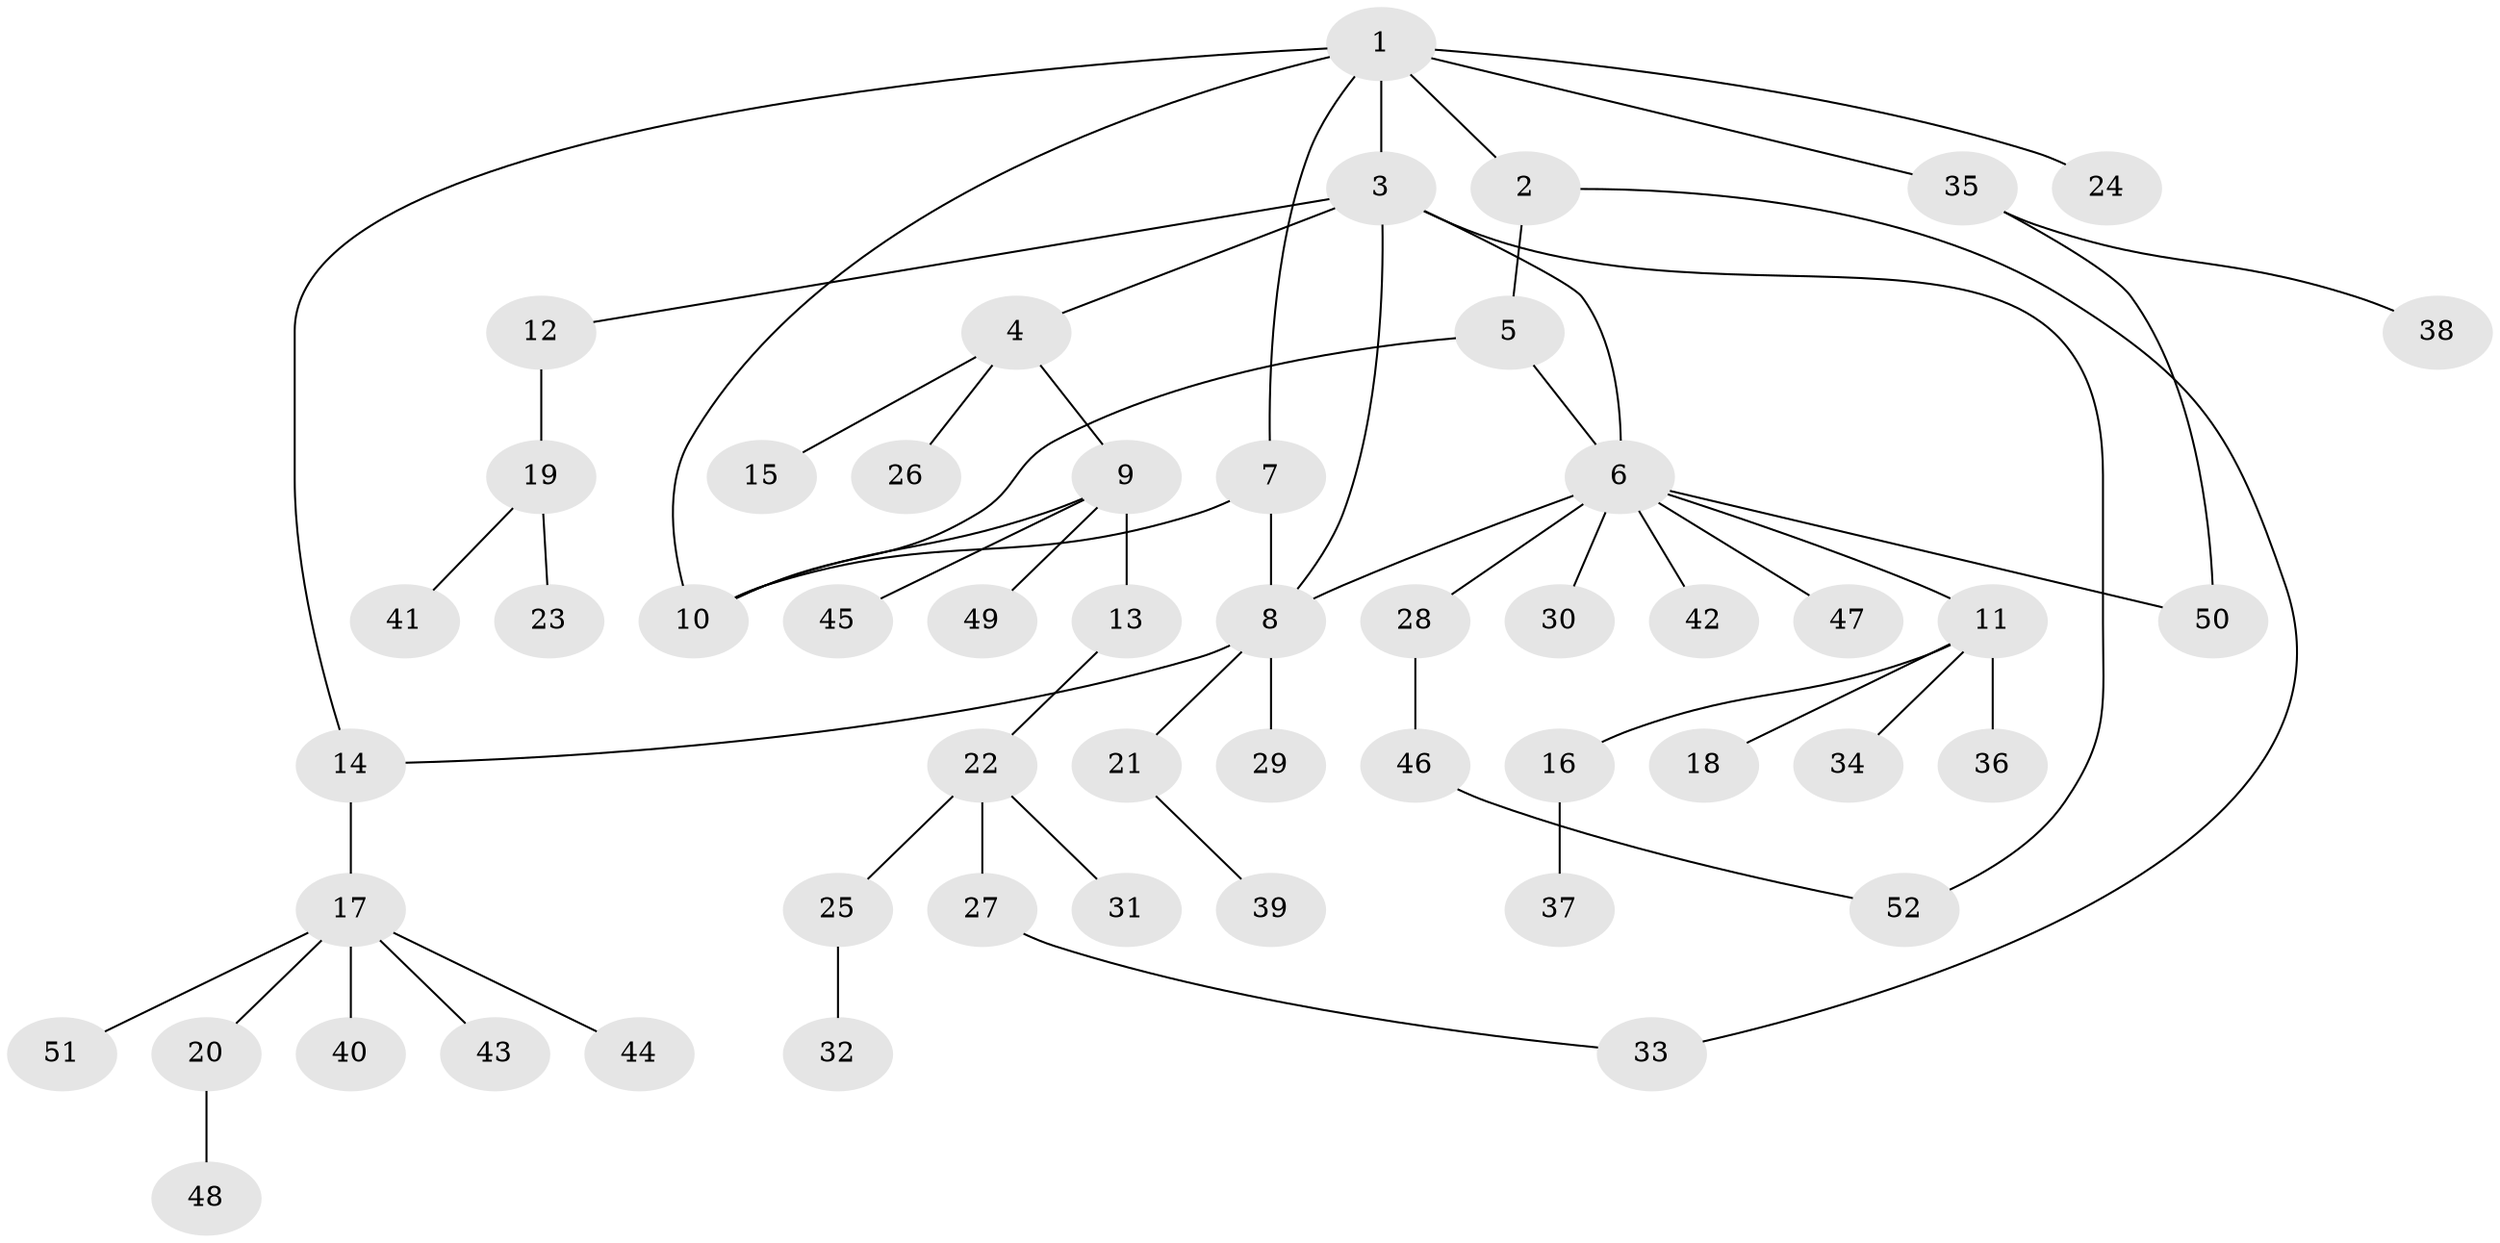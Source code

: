 // Generated by graph-tools (version 1.1) at 2025/15/03/09/25 04:15:59]
// undirected, 52 vertices, 61 edges
graph export_dot {
graph [start="1"]
  node [color=gray90,style=filled];
  1;
  2;
  3;
  4;
  5;
  6;
  7;
  8;
  9;
  10;
  11;
  12;
  13;
  14;
  15;
  16;
  17;
  18;
  19;
  20;
  21;
  22;
  23;
  24;
  25;
  26;
  27;
  28;
  29;
  30;
  31;
  32;
  33;
  34;
  35;
  36;
  37;
  38;
  39;
  40;
  41;
  42;
  43;
  44;
  45;
  46;
  47;
  48;
  49;
  50;
  51;
  52;
  1 -- 2;
  1 -- 3;
  1 -- 7;
  1 -- 10;
  1 -- 14;
  1 -- 24;
  1 -- 35;
  2 -- 5;
  2 -- 33;
  3 -- 4;
  3 -- 6;
  3 -- 8;
  3 -- 12;
  3 -- 52;
  4 -- 9;
  4 -- 15;
  4 -- 26;
  5 -- 6;
  5 -- 10;
  6 -- 8;
  6 -- 11;
  6 -- 28;
  6 -- 30;
  6 -- 42;
  6 -- 47;
  6 -- 50;
  7 -- 8;
  7 -- 10;
  8 -- 14;
  8 -- 21;
  8 -- 29;
  9 -- 10;
  9 -- 13;
  9 -- 45;
  9 -- 49;
  11 -- 16;
  11 -- 18;
  11 -- 34;
  11 -- 36;
  12 -- 19;
  13 -- 22;
  14 -- 17;
  16 -- 37;
  17 -- 20;
  17 -- 40;
  17 -- 43;
  17 -- 44;
  17 -- 51;
  19 -- 23;
  19 -- 41;
  20 -- 48;
  21 -- 39;
  22 -- 25;
  22 -- 27;
  22 -- 31;
  25 -- 32;
  27 -- 33;
  28 -- 46;
  35 -- 38;
  35 -- 50;
  46 -- 52;
}
